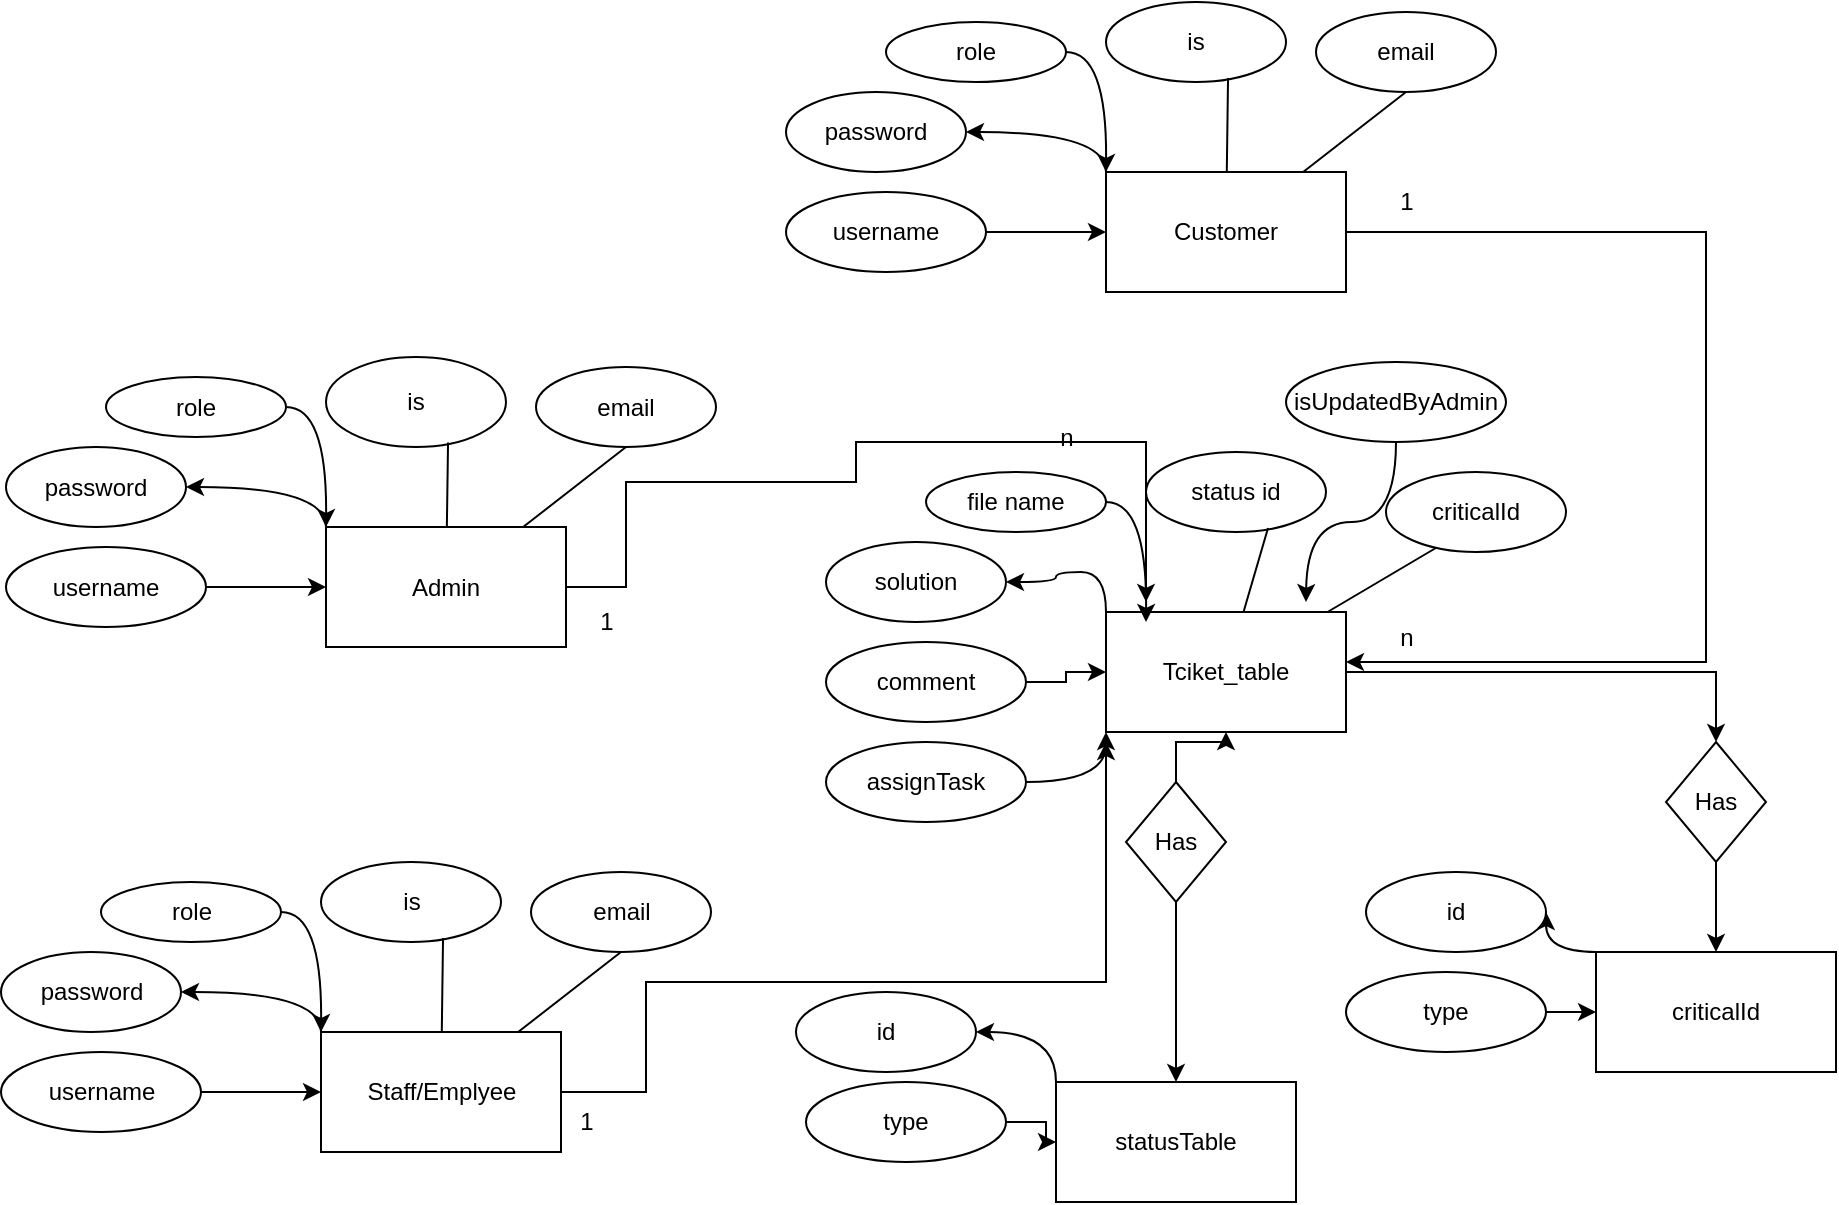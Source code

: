 <mxfile version="13.6.2" type="device"><diagram id="wbKmbkmYgsDpzOYw-2is" name="Page-1"><mxGraphModel dx="1560" dy="1820" grid="1" gridSize="10" guides="1" tooltips="1" connect="1" arrows="1" fold="1" page="1" pageScale="1" pageWidth="850" pageHeight="1100" math="0" shadow="0"><root><mxCell id="0"/><mxCell id="1" parent="0"/><mxCell id="-ykjy0ZasRc107xzGS6Q-9" style="edgeStyle=orthogonalEdgeStyle;curved=1;rounded=0;orthogonalLoop=1;jettySize=auto;html=1;exitX=0;exitY=0;exitDx=0;exitDy=0;entryX=1;entryY=0.5;entryDx=0;entryDy=0;" parent="1" source="-ykjy0ZasRc107xzGS6Q-1" target="-ykjy0ZasRc107xzGS6Q-3" edge="1"><mxGeometry relative="1" as="geometry"/></mxCell><mxCell id="cZy-TQTPpmMIZWdENKkO-16" style="edgeStyle=orthogonalEdgeStyle;rounded=0;orthogonalLoop=1;jettySize=auto;html=1;" edge="1" parent="1" source="-ykjy0ZasRc107xzGS6Q-1"><mxGeometry relative="1" as="geometry"><mxPoint x="600" y="290" as="targetPoint"/><Array as="points"><mxPoint x="340" y="283"/><mxPoint x="340" y="230"/><mxPoint x="455" y="230"/><mxPoint x="455" y="210"/><mxPoint x="600" y="210"/></Array></mxGeometry></mxCell><mxCell id="-ykjy0ZasRc107xzGS6Q-1" value="Admin" style="rounded=0;whiteSpace=wrap;html=1;" parent="1" vertex="1"><mxGeometry x="190" y="252.5" width="120" height="60" as="geometry"/></mxCell><mxCell id="-ykjy0ZasRc107xzGS6Q-7" value="" style="edgeStyle=orthogonalEdgeStyle;rounded=0;orthogonalLoop=1;jettySize=auto;html=1;" parent="1" source="-ykjy0ZasRc107xzGS6Q-2" target="-ykjy0ZasRc107xzGS6Q-1" edge="1"><mxGeometry relative="1" as="geometry"/></mxCell><mxCell id="-ykjy0ZasRc107xzGS6Q-2" value="username" style="ellipse;whiteSpace=wrap;html=1;" parent="1" vertex="1"><mxGeometry x="30" y="262.5" width="100" height="40" as="geometry"/></mxCell><mxCell id="-ykjy0ZasRc107xzGS6Q-3" value="password" style="ellipse;whiteSpace=wrap;html=1;" parent="1" vertex="1"><mxGeometry x="30" y="212.5" width="90" height="40" as="geometry"/></mxCell><mxCell id="-ykjy0ZasRc107xzGS6Q-10" style="edgeStyle=orthogonalEdgeStyle;curved=1;rounded=0;orthogonalLoop=1;jettySize=auto;html=1;exitX=1;exitY=0.5;exitDx=0;exitDy=0;" parent="1" source="-ykjy0ZasRc107xzGS6Q-4" edge="1"><mxGeometry relative="1" as="geometry"><mxPoint x="190" y="252.5" as="targetPoint"/></mxGeometry></mxCell><mxCell id="-ykjy0ZasRc107xzGS6Q-4" value="role" style="ellipse;whiteSpace=wrap;html=1;" parent="1" vertex="1"><mxGeometry x="80" y="177.5" width="90" height="30" as="geometry"/></mxCell><mxCell id="-ykjy0ZasRc107xzGS6Q-5" value="is" style="ellipse;whiteSpace=wrap;html=1;" parent="1" vertex="1"><mxGeometry x="190" y="167.5" width="90" height="45" as="geometry"/></mxCell><mxCell id="-ykjy0ZasRc107xzGS6Q-6" value="email" style="ellipse;whiteSpace=wrap;html=1;" parent="1" vertex="1"><mxGeometry x="295" y="172.5" width="90" height="40" as="geometry"/></mxCell><mxCell id="-ykjy0ZasRc107xzGS6Q-11" value="" style="endArrow=none;html=1;entryX=0.678;entryY=0.95;entryDx=0;entryDy=0;entryPerimeter=0;" parent="1" source="-ykjy0ZasRc107xzGS6Q-1" target="-ykjy0ZasRc107xzGS6Q-5" edge="1"><mxGeometry width="50" height="50" relative="1" as="geometry"><mxPoint x="430" y="462.5" as="sourcePoint"/><mxPoint x="480" y="412.5" as="targetPoint"/></mxGeometry></mxCell><mxCell id="-ykjy0ZasRc107xzGS6Q-13" value="" style="endArrow=none;html=1;entryX=0.5;entryY=1;entryDx=0;entryDy=0;" parent="1" source="-ykjy0ZasRc107xzGS6Q-1" target="-ykjy0ZasRc107xzGS6Q-6" edge="1"><mxGeometry width="50" height="50" relative="1" as="geometry"><mxPoint x="430" y="462.5" as="sourcePoint"/><mxPoint x="480" y="412.5" as="targetPoint"/></mxGeometry></mxCell><mxCell id="-ykjy0ZasRc107xzGS6Q-14" style="edgeStyle=orthogonalEdgeStyle;curved=1;rounded=0;orthogonalLoop=1;jettySize=auto;html=1;exitX=0;exitY=0;exitDx=0;exitDy=0;entryX=1;entryY=0.5;entryDx=0;entryDy=0;" parent="1" source="-ykjy0ZasRc107xzGS6Q-15" target="-ykjy0ZasRc107xzGS6Q-18" edge="1"><mxGeometry relative="1" as="geometry"/></mxCell><mxCell id="cZy-TQTPpmMIZWdENKkO-11" style="edgeStyle=orthogonalEdgeStyle;rounded=0;orthogonalLoop=1;jettySize=auto;html=1;" edge="1" parent="1" source="-ykjy0ZasRc107xzGS6Q-15"><mxGeometry relative="1" as="geometry"><mxPoint x="700" y="320" as="targetPoint"/><Array as="points"><mxPoint x="880" y="105"/><mxPoint x="880" y="320"/></Array></mxGeometry></mxCell><mxCell id="-ykjy0ZasRc107xzGS6Q-15" value="Customer&lt;span style=&quot;color: rgba(0 , 0 , 0 , 0) ; font-family: monospace ; font-size: 0px&quot;&gt;%3CmxGraphModel%3E%3Croot%3E%3CmxCell%20id%3D%220%22%2F%3E%3CmxCell%20id%3D%221%22%20parent%3D%220%22%2F%3E%3CmxCell%20id%3D%222%22%20style%3D%22edgeStyle%3DorthogonalEdgeStyle%3Bcurved%3D1%3Brounded%3D0%3BorthogonalLoop%3D1%3BjettySize%3Dauto%3Bhtml%3D1%3BexitX%3D0%3BexitY%3D0%3BexitDx%3D0%3BexitDy%3D0%3BentryX%3D1%3BentryY%3D0.5%3BentryDx%3D0%3BentryDy%3D0%3B%22%20edge%3D%221%22%20source%3D%223%22%20target%3D%226%22%20parent%3D%221%22%3E%3CmxGeometry%20relative%3D%221%22%20as%3D%22geometry%22%2F%3E%3C%2FmxCell%3E%3CmxCell%20id%3D%223%22%20value%3D%22Admin%22%20style%3D%22rounded%3D0%3BwhiteSpace%3Dwrap%3Bhtml%3D1%3B%22%20vertex%3D%221%22%20parent%3D%221%22%3E%3CmxGeometry%20x%3D%22160%22%20y%3D%2280%22%20width%3D%22120%22%20height%3D%2260%22%20as%3D%22geometry%22%2F%3E%3C%2FmxCell%3E%3CmxCell%20id%3D%224%22%20value%3D%22%22%20style%3D%22edgeStyle%3DorthogonalEdgeStyle%3Brounded%3D0%3BorthogonalLoop%3D1%3BjettySize%3Dauto%3Bhtml%3D1%3B%22%20edge%3D%221%22%20source%3D%225%22%20target%3D%223%22%20parent%3D%221%22%3E%3CmxGeometry%20relative%3D%221%22%20as%3D%22geometry%22%2F%3E%3C%2FmxCell%3E%3CmxCell%20id%3D%225%22%20value%3D%22username%22%20style%3D%22ellipse%3BwhiteSpace%3Dwrap%3Bhtml%3D1%3B%22%20vertex%3D%221%22%20parent%3D%221%22%3E%3CmxGeometry%20y%3D%2290%22%20width%3D%22100%22%20height%3D%2240%22%20as%3D%22geometry%22%2F%3E%3C%2FmxCell%3E%3CmxCell%20id%3D%226%22%20value%3D%22password%22%20style%3D%22ellipse%3BwhiteSpace%3Dwrap%3Bhtml%3D1%3B%22%20vertex%3D%221%22%20parent%3D%221%22%3E%3CmxGeometry%20y%3D%2240%22%20width%3D%2290%22%20height%3D%2240%22%20as%3D%22geometry%22%2F%3E%3C%2FmxCell%3E%3CmxCell%20id%3D%227%22%20style%3D%22edgeStyle%3DorthogonalEdgeStyle%3Bcurved%3D1%3Brounded%3D0%3BorthogonalLoop%3D1%3BjettySize%3Dauto%3Bhtml%3D1%3BexitX%3D1%3BexitY%3D0.5%3BexitDx%3D0%3BexitDy%3D0%3B%22%20edge%3D%221%22%20source%3D%228%22%20parent%3D%221%22%3E%3CmxGeometry%20relative%3D%221%22%20as%3D%22geometry%22%3E%3CmxPoint%20x%3D%22160%22%20y%3D%2280%22%20as%3D%22targetPoint%22%2F%3E%3C%2FmxGeometry%3E%3C%2FmxCell%3E%3CmxCell%20id%3D%228%22%20value%3D%22role%22%20style%3D%22ellipse%3BwhiteSpace%3Dwrap%3Bhtml%3D1%3B%22%20vertex%3D%221%22%20parent%3D%221%22%3E%3CmxGeometry%20x%3D%2250%22%20y%3D%225%22%20width%3D%2290%22%20height%3D%2230%22%20as%3D%22geometry%22%2F%3E%3C%2FmxCell%3E%3CmxCell%20id%3D%229%22%20value%3D%22is%22%20style%3D%22ellipse%3BwhiteSpace%3Dwrap%3Bhtml%3D1%3B%22%20vertex%3D%221%22%20parent%3D%221%22%3E%3CmxGeometry%20x%3D%22160%22%20y%3D%22-5%22%20width%3D%2290%22%20height%3D%2240%22%20as%3D%22geometry%22%2F%3E%3C%2FmxCell%3E%3CmxCell%20id%3D%2210%22%20value%3D%22email%22%20style%3D%22ellipse%3BwhiteSpace%3Dwrap%3Bhtml%3D1%3B%22%20vertex%3D%221%22%20parent%3D%221%22%3E%3CmxGeometry%20x%3D%22265%22%20width%3D%2290%22%20height%3D%2240%22%20as%3D%22geometry%22%2F%3E%3C%2FmxCell%3E%3CmxCell%20id%3D%2211%22%20value%3D%22%22%20style%3D%22endArrow%3Dnone%3Bhtml%3D1%3BentryX%3D0.678%3BentryY%3D0.95%3BentryDx%3D0%3BentryDy%3D0%3BentryPerimeter%3D0%3B%22%20edge%3D%221%22%20source%3D%223%22%20target%3D%229%22%20parent%3D%221%22%3E%3CmxGeometry%20width%3D%2250%22%20height%3D%2250%22%20relative%3D%221%22%20as%3D%22geometry%22%3E%3CmxPoint%20x%3D%22400%22%20y%3D%22290%22%20as%3D%22sourcePoint%22%2F%3E%3CmxPoint%20x%3D%22450%22%20y%3D%22240%22%20as%3D%22targetPoint%22%2F%3E%3C%2FmxGeometry%3E%3C%2FmxCell%3E%3CmxCell%20id%3D%2212%22%20value%3D%22%22%20style%3D%22endArrow%3Dnone%3Bhtml%3D1%3BentryX%3D0.5%3BentryY%3D1%3BentryDx%3D0%3BentryDy%3D0%3B%22%20edge%3D%221%22%20source%3D%223%22%20target%3D%2210%22%20parent%3D%221%22%3E%3CmxGeometry%20width%3D%2250%22%20height%3D%2250%22%20relative%3D%221%22%20as%3D%22geometry%22%3E%3CmxPoint%20x%3D%22400%22%20y%3D%22290%22%20as%3D%22sourcePoint%22%2F%3E%3CmxPoint%20x%3D%22450%22%20y%3D%22240%22%20as%3D%22targetPoint%22%2F%3E%3C%2FmxGeometry%3E%3C%2FmxCell%3E%3C%2Froot%3E%3C%2FmxGraphModel%3E&lt;/span&gt;" style="rounded=0;whiteSpace=wrap;html=1;" parent="1" vertex="1"><mxGeometry x="580" y="75" width="120" height="60" as="geometry"/></mxCell><mxCell id="-ykjy0ZasRc107xzGS6Q-16" value="" style="edgeStyle=orthogonalEdgeStyle;rounded=0;orthogonalLoop=1;jettySize=auto;html=1;" parent="1" source="-ykjy0ZasRc107xzGS6Q-17" target="-ykjy0ZasRc107xzGS6Q-15" edge="1"><mxGeometry relative="1" as="geometry"/></mxCell><mxCell id="-ykjy0ZasRc107xzGS6Q-17" value="username" style="ellipse;whiteSpace=wrap;html=1;" parent="1" vertex="1"><mxGeometry x="420" y="85" width="100" height="40" as="geometry"/></mxCell><mxCell id="-ykjy0ZasRc107xzGS6Q-18" value="password" style="ellipse;whiteSpace=wrap;html=1;" parent="1" vertex="1"><mxGeometry x="420" y="35" width="90" height="40" as="geometry"/></mxCell><mxCell id="-ykjy0ZasRc107xzGS6Q-19" style="edgeStyle=orthogonalEdgeStyle;curved=1;rounded=0;orthogonalLoop=1;jettySize=auto;html=1;exitX=1;exitY=0.5;exitDx=0;exitDy=0;" parent="1" source="-ykjy0ZasRc107xzGS6Q-20" edge="1"><mxGeometry relative="1" as="geometry"><mxPoint x="580" y="75" as="targetPoint"/></mxGeometry></mxCell><mxCell id="-ykjy0ZasRc107xzGS6Q-20" value="role" style="ellipse;whiteSpace=wrap;html=1;" parent="1" vertex="1"><mxGeometry x="470" width="90" height="30" as="geometry"/></mxCell><mxCell id="-ykjy0ZasRc107xzGS6Q-21" value="is" style="ellipse;whiteSpace=wrap;html=1;" parent="1" vertex="1"><mxGeometry x="580" y="-10" width="90" height="40" as="geometry"/></mxCell><mxCell id="-ykjy0ZasRc107xzGS6Q-22" value="email" style="ellipse;whiteSpace=wrap;html=1;" parent="1" vertex="1"><mxGeometry x="685" y="-5" width="90" height="40" as="geometry"/></mxCell><mxCell id="-ykjy0ZasRc107xzGS6Q-23" value="" style="endArrow=none;html=1;entryX=0.678;entryY=0.95;entryDx=0;entryDy=0;entryPerimeter=0;" parent="1" source="-ykjy0ZasRc107xzGS6Q-15" target="-ykjy0ZasRc107xzGS6Q-21" edge="1"><mxGeometry width="50" height="50" relative="1" as="geometry"><mxPoint x="820" y="285" as="sourcePoint"/><mxPoint x="870" y="235" as="targetPoint"/></mxGeometry></mxCell><mxCell id="-ykjy0ZasRc107xzGS6Q-24" value="" style="endArrow=none;html=1;entryX=0.5;entryY=1;entryDx=0;entryDy=0;" parent="1" source="-ykjy0ZasRc107xzGS6Q-15" target="-ykjy0ZasRc107xzGS6Q-22" edge="1"><mxGeometry width="50" height="50" relative="1" as="geometry"><mxPoint x="820" y="285" as="sourcePoint"/><mxPoint x="870" y="235" as="targetPoint"/></mxGeometry></mxCell><mxCell id="-ykjy0ZasRc107xzGS6Q-25" style="edgeStyle=orthogonalEdgeStyle;curved=1;rounded=0;orthogonalLoop=1;jettySize=auto;html=1;exitX=0;exitY=0;exitDx=0;exitDy=0;entryX=1;entryY=0.5;entryDx=0;entryDy=0;" parent="1" source="-ykjy0ZasRc107xzGS6Q-26" target="-ykjy0ZasRc107xzGS6Q-29" edge="1"><mxGeometry relative="1" as="geometry"/></mxCell><mxCell id="cZy-TQTPpmMIZWdENKkO-14" style="edgeStyle=orthogonalEdgeStyle;rounded=0;orthogonalLoop=1;jettySize=auto;html=1;" edge="1" parent="1" source="-ykjy0ZasRc107xzGS6Q-26"><mxGeometry relative="1" as="geometry"><mxPoint x="580" y="360" as="targetPoint"/><Array as="points"><mxPoint x="350" y="535"/><mxPoint x="350" y="480"/><mxPoint x="580" y="480"/></Array></mxGeometry></mxCell><mxCell id="-ykjy0ZasRc107xzGS6Q-26" value="Staff/Emplyee" style="rounded=0;whiteSpace=wrap;html=1;" parent="1" vertex="1"><mxGeometry x="187.5" y="505" width="120" height="60" as="geometry"/></mxCell><mxCell id="-ykjy0ZasRc107xzGS6Q-27" value="" style="edgeStyle=orthogonalEdgeStyle;rounded=0;orthogonalLoop=1;jettySize=auto;html=1;" parent="1" source="-ykjy0ZasRc107xzGS6Q-28" target="-ykjy0ZasRc107xzGS6Q-26" edge="1"><mxGeometry relative="1" as="geometry"/></mxCell><mxCell id="-ykjy0ZasRc107xzGS6Q-28" value="username" style="ellipse;whiteSpace=wrap;html=1;" parent="1" vertex="1"><mxGeometry x="27.5" y="515" width="100" height="40" as="geometry"/></mxCell><mxCell id="-ykjy0ZasRc107xzGS6Q-29" value="password" style="ellipse;whiteSpace=wrap;html=1;" parent="1" vertex="1"><mxGeometry x="27.5" y="465" width="90" height="40" as="geometry"/></mxCell><mxCell id="-ykjy0ZasRc107xzGS6Q-30" style="edgeStyle=orthogonalEdgeStyle;curved=1;rounded=0;orthogonalLoop=1;jettySize=auto;html=1;exitX=1;exitY=0.5;exitDx=0;exitDy=0;" parent="1" source="-ykjy0ZasRc107xzGS6Q-31" edge="1"><mxGeometry relative="1" as="geometry"><mxPoint x="187.5" y="505" as="targetPoint"/></mxGeometry></mxCell><mxCell id="-ykjy0ZasRc107xzGS6Q-31" value="role" style="ellipse;whiteSpace=wrap;html=1;" parent="1" vertex="1"><mxGeometry x="77.5" y="430" width="90" height="30" as="geometry"/></mxCell><mxCell id="-ykjy0ZasRc107xzGS6Q-32" value="is" style="ellipse;whiteSpace=wrap;html=1;" parent="1" vertex="1"><mxGeometry x="187.5" y="420" width="90" height="40" as="geometry"/></mxCell><mxCell id="-ykjy0ZasRc107xzGS6Q-33" value="email" style="ellipse;whiteSpace=wrap;html=1;" parent="1" vertex="1"><mxGeometry x="292.5" y="425" width="90" height="40" as="geometry"/></mxCell><mxCell id="-ykjy0ZasRc107xzGS6Q-34" value="" style="endArrow=none;html=1;entryX=0.678;entryY=0.95;entryDx=0;entryDy=0;entryPerimeter=0;" parent="1" source="-ykjy0ZasRc107xzGS6Q-26" target="-ykjy0ZasRc107xzGS6Q-32" edge="1"><mxGeometry width="50" height="50" relative="1" as="geometry"><mxPoint x="427.5" y="715" as="sourcePoint"/><mxPoint x="477.5" y="665" as="targetPoint"/></mxGeometry></mxCell><mxCell id="-ykjy0ZasRc107xzGS6Q-35" value="" style="endArrow=none;html=1;entryX=0.5;entryY=1;entryDx=0;entryDy=0;" parent="1" source="-ykjy0ZasRc107xzGS6Q-26" target="-ykjy0ZasRc107xzGS6Q-33" edge="1"><mxGeometry width="50" height="50" relative="1" as="geometry"><mxPoint x="427.5" y="715" as="sourcePoint"/><mxPoint x="477.5" y="665" as="targetPoint"/></mxGeometry></mxCell><mxCell id="-ykjy0ZasRc107xzGS6Q-36" style="edgeStyle=orthogonalEdgeStyle;curved=1;rounded=0;orthogonalLoop=1;jettySize=auto;html=1;exitX=0;exitY=0;exitDx=0;exitDy=0;entryX=1;entryY=0.5;entryDx=0;entryDy=0;" parent="1" source="-ykjy0ZasRc107xzGS6Q-37" target="-ykjy0ZasRc107xzGS6Q-40" edge="1"><mxGeometry relative="1" as="geometry"/></mxCell><mxCell id="cZy-TQTPpmMIZWdENKkO-4" style="edgeStyle=orthogonalEdgeStyle;rounded=0;orthogonalLoop=1;jettySize=auto;html=1;" edge="1" parent="1" source="-ykjy0ZasRc107xzGS6Q-37" target="cZy-TQTPpmMIZWdENKkO-2"><mxGeometry relative="1" as="geometry"/></mxCell><mxCell id="-ykjy0ZasRc107xzGS6Q-37" value="Tciket_table" style="rounded=0;whiteSpace=wrap;html=1;" parent="1" vertex="1"><mxGeometry x="580" y="295" width="120" height="60" as="geometry"/></mxCell><mxCell id="-ykjy0ZasRc107xzGS6Q-38" value="" style="edgeStyle=orthogonalEdgeStyle;rounded=0;orthogonalLoop=1;jettySize=auto;html=1;" parent="1" source="-ykjy0ZasRc107xzGS6Q-39" target="-ykjy0ZasRc107xzGS6Q-37" edge="1"><mxGeometry relative="1" as="geometry"/></mxCell><mxCell id="-ykjy0ZasRc107xzGS6Q-39" value="comment" style="ellipse;whiteSpace=wrap;html=1;" parent="1" vertex="1"><mxGeometry x="440" y="310" width="100" height="40" as="geometry"/></mxCell><mxCell id="-ykjy0ZasRc107xzGS6Q-40" value="solution&lt;br&gt;" style="ellipse;whiteSpace=wrap;html=1;" parent="1" vertex="1"><mxGeometry x="440" y="260" width="90" height="40" as="geometry"/></mxCell><mxCell id="-ykjy0ZasRc107xzGS6Q-41" style="edgeStyle=orthogonalEdgeStyle;curved=1;rounded=0;orthogonalLoop=1;jettySize=auto;html=1;exitX=1;exitY=0.5;exitDx=0;exitDy=0;" parent="1" source="-ykjy0ZasRc107xzGS6Q-42" edge="1"><mxGeometry relative="1" as="geometry"><mxPoint x="600" y="300" as="targetPoint"/></mxGeometry></mxCell><mxCell id="-ykjy0ZasRc107xzGS6Q-42" value="file name" style="ellipse;whiteSpace=wrap;html=1;" parent="1" vertex="1"><mxGeometry x="490" y="225" width="90" height="30" as="geometry"/></mxCell><mxCell id="-ykjy0ZasRc107xzGS6Q-43" value="status id" style="ellipse;whiteSpace=wrap;html=1;" parent="1" vertex="1"><mxGeometry x="600" y="215" width="90" height="40" as="geometry"/></mxCell><mxCell id="-ykjy0ZasRc107xzGS6Q-44" value="" style="endArrow=none;html=1;entryX=0.678;entryY=0.95;entryDx=0;entryDy=0;entryPerimeter=0;" parent="1" source="-ykjy0ZasRc107xzGS6Q-37" target="-ykjy0ZasRc107xzGS6Q-43" edge="1"><mxGeometry width="50" height="50" relative="1" as="geometry"><mxPoint x="840" y="510" as="sourcePoint"/><mxPoint x="890" y="460" as="targetPoint"/></mxGeometry></mxCell><mxCell id="-ykjy0ZasRc107xzGS6Q-45" value="" style="endArrow=none;html=1;entryX=0.5;entryY=1;entryDx=0;entryDy=0;" parent="1" source="-ykjy0ZasRc107xzGS6Q-37" edge="1"><mxGeometry width="50" height="50" relative="1" as="geometry"><mxPoint x="840" y="510" as="sourcePoint"/><mxPoint x="750" y="260" as="targetPoint"/></mxGeometry></mxCell><mxCell id="-ykjy0ZasRc107xzGS6Q-46" value="criticalId" style="ellipse;whiteSpace=wrap;html=1;" parent="1" vertex="1"><mxGeometry x="720" y="225" width="90" height="40" as="geometry"/></mxCell><mxCell id="-ykjy0ZasRc107xzGS6Q-47" style="edgeStyle=orthogonalEdgeStyle;curved=1;rounded=0;orthogonalLoop=1;jettySize=auto;html=1;exitX=0;exitY=0;exitDx=0;exitDy=0;entryX=1;entryY=0.5;entryDx=0;entryDy=0;" parent="1" source="-ykjy0ZasRc107xzGS6Q-48" target="-ykjy0ZasRc107xzGS6Q-51" edge="1"><mxGeometry relative="1" as="geometry"/></mxCell><mxCell id="-ykjy0ZasRc107xzGS6Q-48" value="statusTable" style="rounded=0;whiteSpace=wrap;html=1;" parent="1" vertex="1"><mxGeometry x="555" y="530" width="120" height="60" as="geometry"/></mxCell><mxCell id="-ykjy0ZasRc107xzGS6Q-49" value="" style="edgeStyle=orthogonalEdgeStyle;rounded=0;orthogonalLoop=1;jettySize=auto;html=1;" parent="1" source="-ykjy0ZasRc107xzGS6Q-50" target="-ykjy0ZasRc107xzGS6Q-48" edge="1"><mxGeometry relative="1" as="geometry"/></mxCell><mxCell id="-ykjy0ZasRc107xzGS6Q-50" value="type" style="ellipse;whiteSpace=wrap;html=1;" parent="1" vertex="1"><mxGeometry x="430" y="530" width="100" height="40" as="geometry"/></mxCell><mxCell id="-ykjy0ZasRc107xzGS6Q-51" value="id" style="ellipse;whiteSpace=wrap;html=1;" parent="1" vertex="1"><mxGeometry x="425" y="485" width="90" height="40" as="geometry"/></mxCell><mxCell id="-ykjy0ZasRc107xzGS6Q-63" style="edgeStyle=orthogonalEdgeStyle;curved=1;rounded=0;orthogonalLoop=1;jettySize=auto;html=1;exitX=0;exitY=0;exitDx=0;exitDy=0;entryX=1;entryY=0.5;entryDx=0;entryDy=0;" parent="1" source="-ykjy0ZasRc107xzGS6Q-64" target="-ykjy0ZasRc107xzGS6Q-67" edge="1"><mxGeometry relative="1" as="geometry"/></mxCell><mxCell id="-ykjy0ZasRc107xzGS6Q-64" value="criticalId" style="rounded=0;whiteSpace=wrap;html=1;" parent="1" vertex="1"><mxGeometry x="825" y="465" width="120" height="60" as="geometry"/></mxCell><mxCell id="-ykjy0ZasRc107xzGS6Q-65" value="" style="edgeStyle=orthogonalEdgeStyle;rounded=0;orthogonalLoop=1;jettySize=auto;html=1;" parent="1" source="-ykjy0ZasRc107xzGS6Q-66" target="-ykjy0ZasRc107xzGS6Q-64" edge="1"><mxGeometry relative="1" as="geometry"/></mxCell><mxCell id="-ykjy0ZasRc107xzGS6Q-66" value="type" style="ellipse;whiteSpace=wrap;html=1;" parent="1" vertex="1"><mxGeometry x="700" y="475" width="100" height="40" as="geometry"/></mxCell><mxCell id="-ykjy0ZasRc107xzGS6Q-67" value="id" style="ellipse;whiteSpace=wrap;html=1;" parent="1" vertex="1"><mxGeometry x="710" y="425" width="90" height="40" as="geometry"/></mxCell><mxCell id="cZy-TQTPpmMIZWdENKkO-5" value="" style="edgeStyle=orthogonalEdgeStyle;rounded=0;orthogonalLoop=1;jettySize=auto;html=1;" edge="1" parent="1" source="cZy-TQTPpmMIZWdENKkO-1" target="-ykjy0ZasRc107xzGS6Q-37"><mxGeometry relative="1" as="geometry"/></mxCell><mxCell id="cZy-TQTPpmMIZWdENKkO-6" value="" style="edgeStyle=orthogonalEdgeStyle;rounded=0;orthogonalLoop=1;jettySize=auto;html=1;" edge="1" parent="1" source="cZy-TQTPpmMIZWdENKkO-1" target="-ykjy0ZasRc107xzGS6Q-48"><mxGeometry relative="1" as="geometry"/></mxCell><mxCell id="cZy-TQTPpmMIZWdENKkO-1" value="Has" style="rhombus;whiteSpace=wrap;html=1;" vertex="1" parent="1"><mxGeometry x="590" y="380" width="50" height="60" as="geometry"/></mxCell><mxCell id="cZy-TQTPpmMIZWdENKkO-3" value="" style="edgeStyle=orthogonalEdgeStyle;rounded=0;orthogonalLoop=1;jettySize=auto;html=1;" edge="1" parent="1" source="cZy-TQTPpmMIZWdENKkO-2" target="-ykjy0ZasRc107xzGS6Q-64"><mxGeometry relative="1" as="geometry"/></mxCell><mxCell id="cZy-TQTPpmMIZWdENKkO-2" value="Has" style="rhombus;whiteSpace=wrap;html=1;" vertex="1" parent="1"><mxGeometry x="860" y="360" width="50" height="60" as="geometry"/></mxCell><mxCell id="cZy-TQTPpmMIZWdENKkO-8" style="edgeStyle=orthogonalEdgeStyle;rounded=0;orthogonalLoop=1;jettySize=auto;html=1;curved=1;" edge="1" parent="1" source="cZy-TQTPpmMIZWdENKkO-7"><mxGeometry relative="1" as="geometry"><mxPoint x="680" y="290" as="targetPoint"/></mxGeometry></mxCell><mxCell id="cZy-TQTPpmMIZWdENKkO-7" value="isUpdatedByAdmin" style="ellipse;whiteSpace=wrap;html=1;" vertex="1" parent="1"><mxGeometry x="670" y="170" width="110" height="40" as="geometry"/></mxCell><mxCell id="cZy-TQTPpmMIZWdENKkO-10" style="edgeStyle=orthogonalEdgeStyle;curved=1;rounded=0;orthogonalLoop=1;jettySize=auto;html=1;entryX=0;entryY=1;entryDx=0;entryDy=0;" edge="1" parent="1" source="cZy-TQTPpmMIZWdENKkO-9" target="-ykjy0ZasRc107xzGS6Q-37"><mxGeometry relative="1" as="geometry"/></mxCell><mxCell id="cZy-TQTPpmMIZWdENKkO-9" value="assignTask" style="ellipse;whiteSpace=wrap;html=1;" vertex="1" parent="1"><mxGeometry x="440" y="360" width="100" height="40" as="geometry"/></mxCell><mxCell id="cZy-TQTPpmMIZWdENKkO-12" value="1" style="text;html=1;align=center;verticalAlign=middle;resizable=0;points=[];autosize=1;" vertex="1" parent="1"><mxGeometry x="720" y="80" width="20" height="20" as="geometry"/></mxCell><mxCell id="cZy-TQTPpmMIZWdENKkO-13" value="&lt;br&gt;n&lt;br&gt;" style="text;html=1;align=center;verticalAlign=middle;resizable=0;points=[];autosize=1;" vertex="1" parent="1"><mxGeometry x="720" y="285" width="20" height="30" as="geometry"/></mxCell><mxCell id="cZy-TQTPpmMIZWdENKkO-15" value="1" style="text;html=1;align=center;verticalAlign=middle;resizable=0;points=[];autosize=1;" vertex="1" parent="1"><mxGeometry x="310" y="540" width="20" height="20" as="geometry"/></mxCell><mxCell id="cZy-TQTPpmMIZWdENKkO-17" value="1" style="text;html=1;align=center;verticalAlign=middle;resizable=0;points=[];autosize=1;" vertex="1" parent="1"><mxGeometry x="320" y="290" width="20" height="20" as="geometry"/></mxCell><mxCell id="cZy-TQTPpmMIZWdENKkO-18" value="&lt;br&gt;n&lt;br&gt;" style="text;html=1;align=center;verticalAlign=middle;resizable=0;points=[];autosize=1;" vertex="1" parent="1"><mxGeometry x="550" y="185" width="20" height="30" as="geometry"/></mxCell></root></mxGraphModel></diagram></mxfile>
